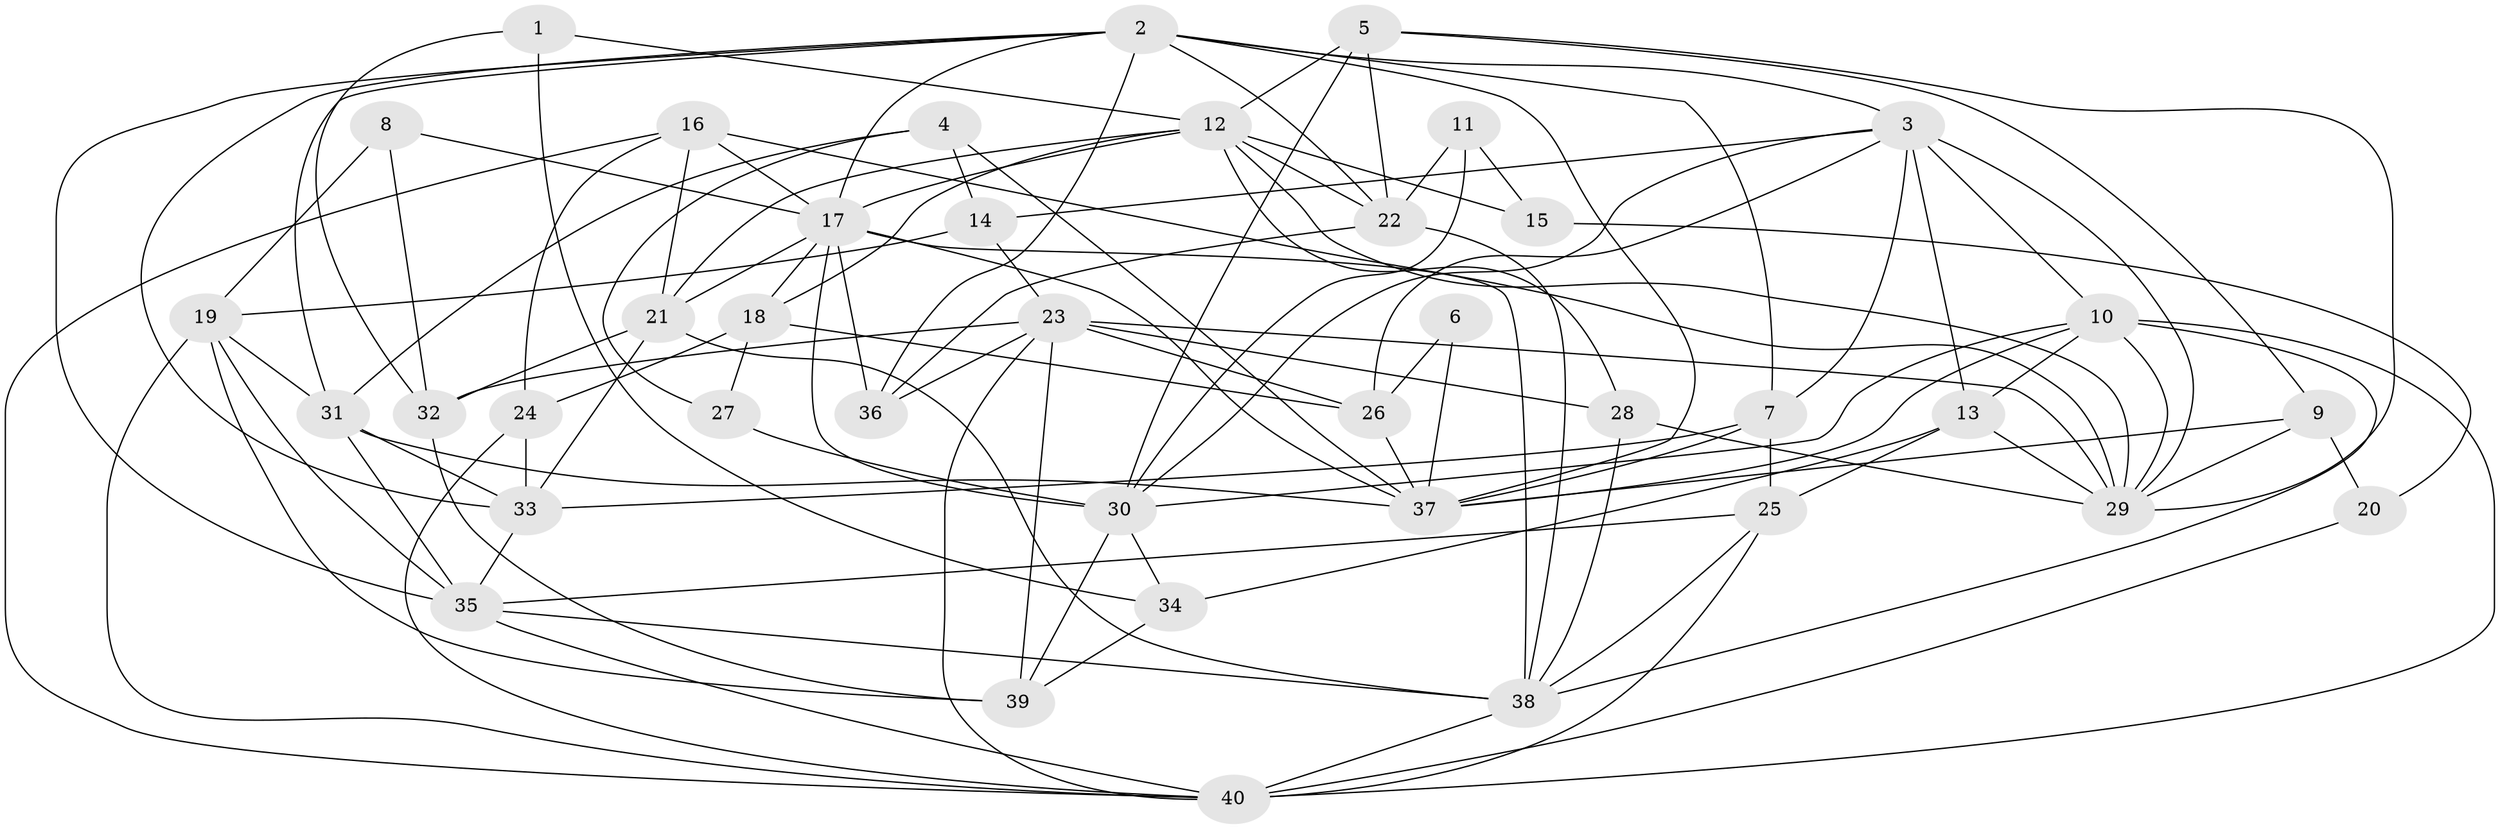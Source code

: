 // original degree distribution, {4: 0.22784810126582278, 6: 0.13924050632911392, 2: 0.1518987341772152, 5: 0.17721518987341772, 3: 0.26582278481012656, 7: 0.0379746835443038}
// Generated by graph-tools (version 1.1) at 2025/02/03/09/25 03:02:06]
// undirected, 40 vertices, 112 edges
graph export_dot {
graph [start="1"]
  node [color=gray90,style=filled];
  1;
  2;
  3;
  4;
  5;
  6;
  7;
  8;
  9;
  10;
  11;
  12;
  13;
  14;
  15;
  16;
  17;
  18;
  19;
  20;
  21;
  22;
  23;
  24;
  25;
  26;
  27;
  28;
  29;
  30;
  31;
  32;
  33;
  34;
  35;
  36;
  37;
  38;
  39;
  40;
  1 -- 12 [weight=1.0];
  1 -- 32 [weight=1.0];
  1 -- 34 [weight=1.0];
  2 -- 3 [weight=1.0];
  2 -- 7 [weight=1.0];
  2 -- 17 [weight=1.0];
  2 -- 22 [weight=1.0];
  2 -- 31 [weight=1.0];
  2 -- 33 [weight=1.0];
  2 -- 35 [weight=1.0];
  2 -- 36 [weight=1.0];
  2 -- 37 [weight=1.0];
  3 -- 7 [weight=1.0];
  3 -- 10 [weight=1.0];
  3 -- 13 [weight=1.0];
  3 -- 14 [weight=1.0];
  3 -- 26 [weight=1.0];
  3 -- 29 [weight=1.0];
  3 -- 30 [weight=1.0];
  4 -- 14 [weight=1.0];
  4 -- 27 [weight=1.0];
  4 -- 31 [weight=1.0];
  4 -- 37 [weight=1.0];
  5 -- 9 [weight=1.0];
  5 -- 12 [weight=2.0];
  5 -- 22 [weight=1.0];
  5 -- 29 [weight=1.0];
  5 -- 30 [weight=1.0];
  6 -- 26 [weight=1.0];
  6 -- 37 [weight=1.0];
  7 -- 25 [weight=1.0];
  7 -- 33 [weight=1.0];
  7 -- 37 [weight=1.0];
  8 -- 17 [weight=1.0];
  8 -- 19 [weight=1.0];
  8 -- 32 [weight=1.0];
  9 -- 20 [weight=1.0];
  9 -- 29 [weight=1.0];
  9 -- 37 [weight=1.0];
  10 -- 13 [weight=1.0];
  10 -- 29 [weight=1.0];
  10 -- 30 [weight=1.0];
  10 -- 37 [weight=1.0];
  10 -- 38 [weight=1.0];
  10 -- 40 [weight=2.0];
  11 -- 15 [weight=1.0];
  11 -- 22 [weight=1.0];
  11 -- 30 [weight=1.0];
  12 -- 15 [weight=1.0];
  12 -- 17 [weight=1.0];
  12 -- 18 [weight=1.0];
  12 -- 21 [weight=1.0];
  12 -- 22 [weight=1.0];
  12 -- 28 [weight=1.0];
  12 -- 29 [weight=1.0];
  13 -- 25 [weight=1.0];
  13 -- 29 [weight=1.0];
  13 -- 34 [weight=1.0];
  14 -- 19 [weight=1.0];
  14 -- 23 [weight=1.0];
  15 -- 20 [weight=1.0];
  16 -- 17 [weight=1.0];
  16 -- 21 [weight=1.0];
  16 -- 24 [weight=1.0];
  16 -- 29 [weight=2.0];
  16 -- 40 [weight=1.0];
  17 -- 18 [weight=1.0];
  17 -- 21 [weight=1.0];
  17 -- 30 [weight=1.0];
  17 -- 36 [weight=1.0];
  17 -- 37 [weight=1.0];
  17 -- 38 [weight=1.0];
  18 -- 24 [weight=1.0];
  18 -- 26 [weight=1.0];
  18 -- 27 [weight=2.0];
  19 -- 31 [weight=1.0];
  19 -- 35 [weight=1.0];
  19 -- 39 [weight=1.0];
  19 -- 40 [weight=1.0];
  20 -- 40 [weight=1.0];
  21 -- 32 [weight=1.0];
  21 -- 33 [weight=1.0];
  21 -- 38 [weight=1.0];
  22 -- 36 [weight=1.0];
  22 -- 38 [weight=1.0];
  23 -- 26 [weight=1.0];
  23 -- 28 [weight=1.0];
  23 -- 29 [weight=1.0];
  23 -- 32 [weight=1.0];
  23 -- 36 [weight=1.0];
  23 -- 39 [weight=1.0];
  23 -- 40 [weight=1.0];
  24 -- 33 [weight=1.0];
  24 -- 40 [weight=1.0];
  25 -- 35 [weight=1.0];
  25 -- 38 [weight=1.0];
  25 -- 40 [weight=1.0];
  26 -- 37 [weight=1.0];
  27 -- 30 [weight=2.0];
  28 -- 29 [weight=1.0];
  28 -- 38 [weight=1.0];
  30 -- 34 [weight=1.0];
  30 -- 39 [weight=1.0];
  31 -- 33 [weight=1.0];
  31 -- 35 [weight=1.0];
  31 -- 37 [weight=1.0];
  32 -- 39 [weight=1.0];
  33 -- 35 [weight=1.0];
  34 -- 39 [weight=1.0];
  35 -- 38 [weight=1.0];
  35 -- 40 [weight=1.0];
  38 -- 40 [weight=1.0];
}
